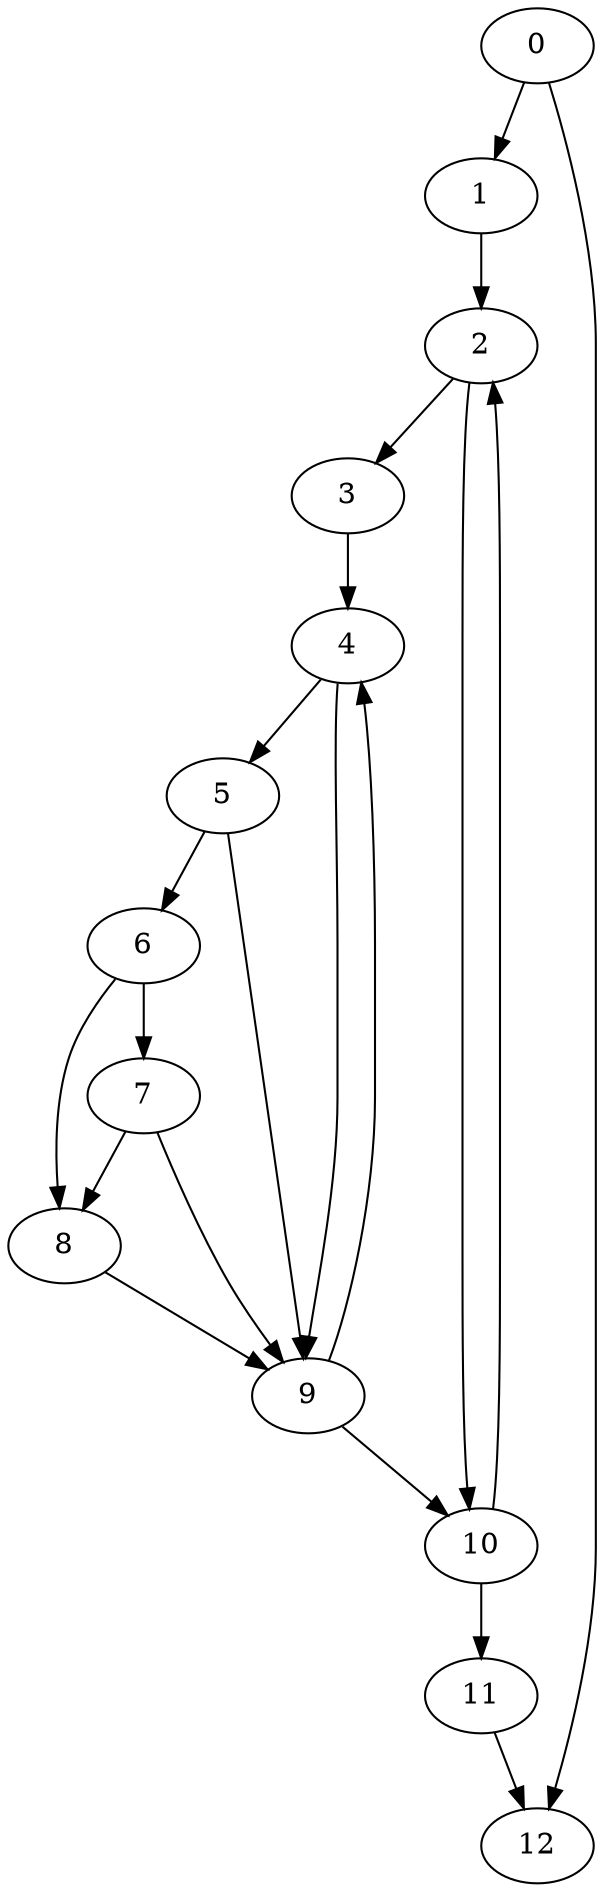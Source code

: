 digraph {
	0
	1
	2
	3
	4
	5
	6
	7
	8
	9
	10
	11
	12
	5 -> 6
	6 -> 7
	10 -> 11
	2 -> 3
	3 -> 4
	9 -> 4
	6 -> 8
	7 -> 8
	4 -> 9
	5 -> 9
	7 -> 9
	8 -> 9
	2 -> 10
	9 -> 10
	11 -> 12
	0 -> 12
	0 -> 1
	1 -> 2
	10 -> 2
	4 -> 5
}
